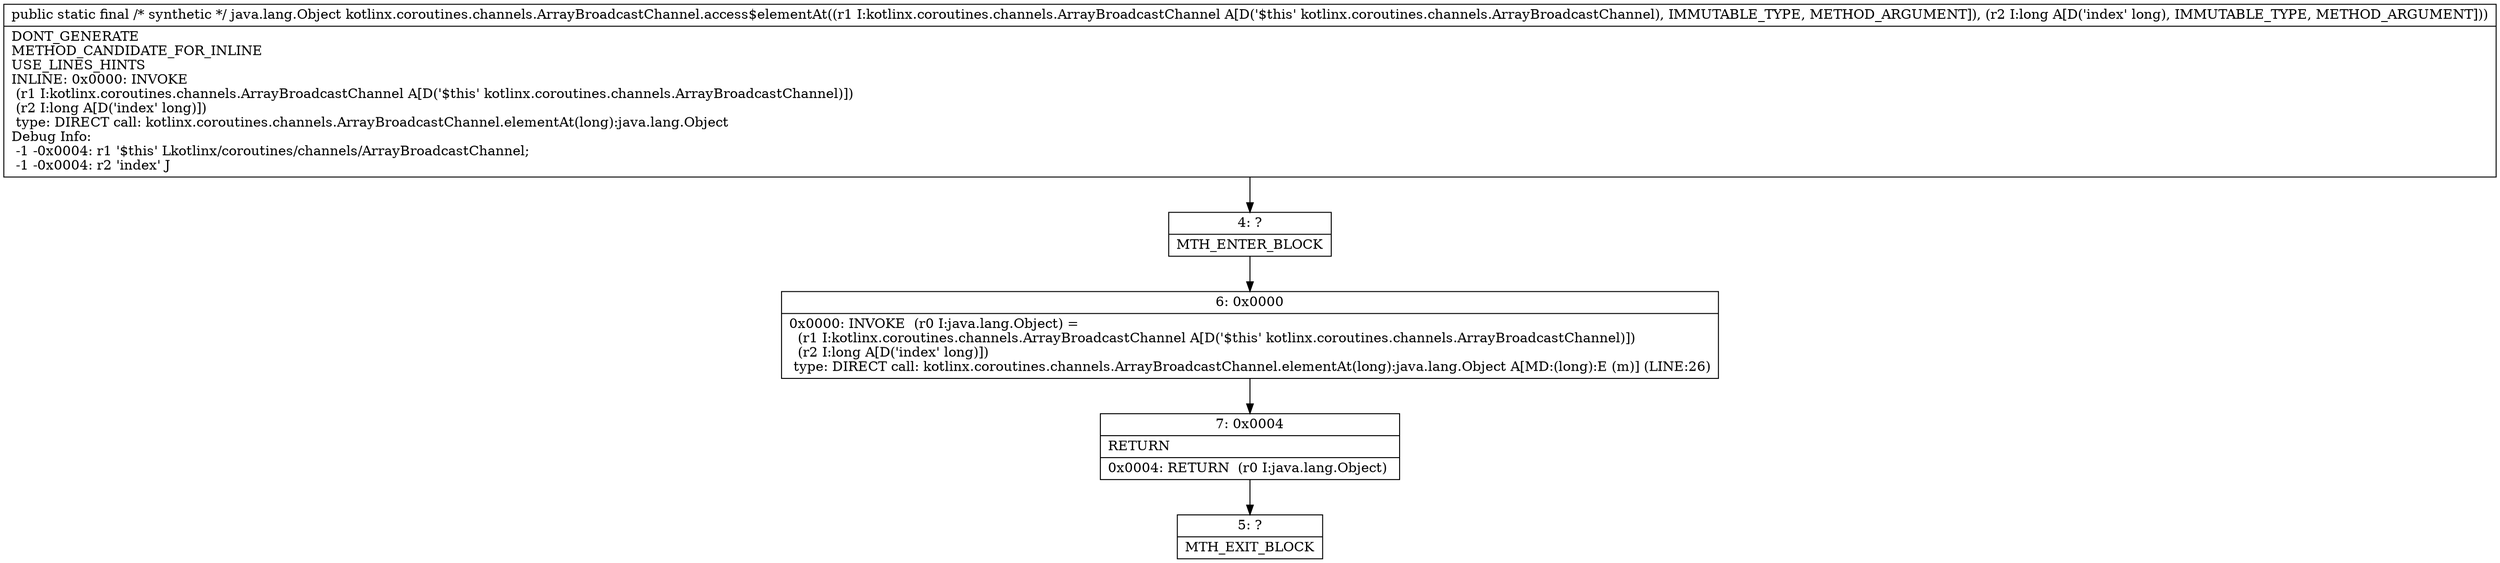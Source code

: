 digraph "CFG forkotlinx.coroutines.channels.ArrayBroadcastChannel.access$elementAt(Lkotlinx\/coroutines\/channels\/ArrayBroadcastChannel;J)Ljava\/lang\/Object;" {
Node_4 [shape=record,label="{4\:\ ?|MTH_ENTER_BLOCK\l}"];
Node_6 [shape=record,label="{6\:\ 0x0000|0x0000: INVOKE  (r0 I:java.lang.Object) = \l  (r1 I:kotlinx.coroutines.channels.ArrayBroadcastChannel A[D('$this' kotlinx.coroutines.channels.ArrayBroadcastChannel)])\l  (r2 I:long A[D('index' long)])\l type: DIRECT call: kotlinx.coroutines.channels.ArrayBroadcastChannel.elementAt(long):java.lang.Object A[MD:(long):E (m)] (LINE:26)\l}"];
Node_7 [shape=record,label="{7\:\ 0x0004|RETURN\l|0x0004: RETURN  (r0 I:java.lang.Object) \l}"];
Node_5 [shape=record,label="{5\:\ ?|MTH_EXIT_BLOCK\l}"];
MethodNode[shape=record,label="{public static final \/* synthetic *\/ java.lang.Object kotlinx.coroutines.channels.ArrayBroadcastChannel.access$elementAt((r1 I:kotlinx.coroutines.channels.ArrayBroadcastChannel A[D('$this' kotlinx.coroutines.channels.ArrayBroadcastChannel), IMMUTABLE_TYPE, METHOD_ARGUMENT]), (r2 I:long A[D('index' long), IMMUTABLE_TYPE, METHOD_ARGUMENT]))  | DONT_GENERATE\lMETHOD_CANDIDATE_FOR_INLINE\lUSE_LINES_HINTS\lINLINE: 0x0000: INVOKE  \l  (r1 I:kotlinx.coroutines.channels.ArrayBroadcastChannel A[D('$this' kotlinx.coroutines.channels.ArrayBroadcastChannel)])\l  (r2 I:long A[D('index' long)])\l type: DIRECT call: kotlinx.coroutines.channels.ArrayBroadcastChannel.elementAt(long):java.lang.Object\lDebug Info:\l  \-1 \-0x0004: r1 '$this' Lkotlinx\/coroutines\/channels\/ArrayBroadcastChannel;\l  \-1 \-0x0004: r2 'index' J\l}"];
MethodNode -> Node_4;Node_4 -> Node_6;
Node_6 -> Node_7;
Node_7 -> Node_5;
}

